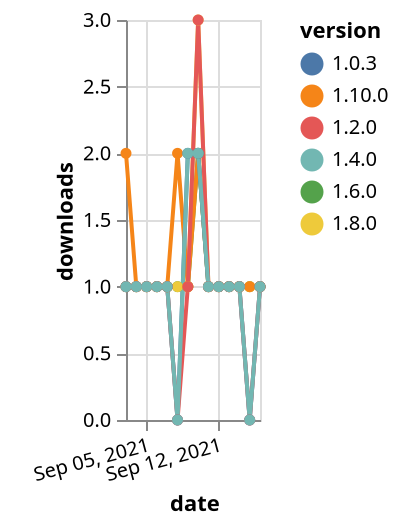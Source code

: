 {"$schema": "https://vega.github.io/schema/vega-lite/v5.json", "description": "A simple bar chart with embedded data.", "data": {"values": [{"date": "2021-09-03", "total": 162, "delta": 1, "version": "1.6.0"}, {"date": "2021-09-04", "total": 163, "delta": 1, "version": "1.6.0"}, {"date": "2021-09-05", "total": 164, "delta": 1, "version": "1.6.0"}, {"date": "2021-09-06", "total": 165, "delta": 1, "version": "1.6.0"}, {"date": "2021-09-07", "total": 166, "delta": 1, "version": "1.6.0"}, {"date": "2021-09-08", "total": 167, "delta": 1, "version": "1.6.0"}, {"date": "2021-09-09", "total": 168, "delta": 1, "version": "1.6.0"}, {"date": "2021-09-10", "total": 170, "delta": 2, "version": "1.6.0"}, {"date": "2021-09-11", "total": 171, "delta": 1, "version": "1.6.0"}, {"date": "2021-09-12", "total": 172, "delta": 1, "version": "1.6.0"}, {"date": "2021-09-13", "total": 173, "delta": 1, "version": "1.6.0"}, {"date": "2021-09-14", "total": 174, "delta": 1, "version": "1.6.0"}, {"date": "2021-09-15", "total": 175, "delta": 1, "version": "1.6.0"}, {"date": "2021-09-16", "total": 176, "delta": 1, "version": "1.6.0"}, {"date": "2021-09-03", "total": 181, "delta": 1, "version": "1.8.0"}, {"date": "2021-09-04", "total": 182, "delta": 1, "version": "1.8.0"}, {"date": "2021-09-05", "total": 183, "delta": 1, "version": "1.8.0"}, {"date": "2021-09-06", "total": 184, "delta": 1, "version": "1.8.0"}, {"date": "2021-09-07", "total": 185, "delta": 1, "version": "1.8.0"}, {"date": "2021-09-08", "total": 186, "delta": 1, "version": "1.8.0"}, {"date": "2021-09-09", "total": 187, "delta": 1, "version": "1.8.0"}, {"date": "2021-09-10", "total": 190, "delta": 3, "version": "1.8.0"}, {"date": "2021-09-11", "total": 191, "delta": 1, "version": "1.8.0"}, {"date": "2021-09-12", "total": 192, "delta": 1, "version": "1.8.0"}, {"date": "2021-09-13", "total": 193, "delta": 1, "version": "1.8.0"}, {"date": "2021-09-14", "total": 194, "delta": 1, "version": "1.8.0"}, {"date": "2021-09-15", "total": 195, "delta": 1, "version": "1.8.0"}, {"date": "2021-09-16", "total": 196, "delta": 1, "version": "1.8.0"}, {"date": "2021-09-03", "total": 119, "delta": 2, "version": "1.10.0"}, {"date": "2021-09-04", "total": 120, "delta": 1, "version": "1.10.0"}, {"date": "2021-09-05", "total": 121, "delta": 1, "version": "1.10.0"}, {"date": "2021-09-06", "total": 122, "delta": 1, "version": "1.10.0"}, {"date": "2021-09-07", "total": 123, "delta": 1, "version": "1.10.0"}, {"date": "2021-09-08", "total": 125, "delta": 2, "version": "1.10.0"}, {"date": "2021-09-09", "total": 126, "delta": 1, "version": "1.10.0"}, {"date": "2021-09-10", "total": 128, "delta": 2, "version": "1.10.0"}, {"date": "2021-09-11", "total": 129, "delta": 1, "version": "1.10.0"}, {"date": "2021-09-12", "total": 130, "delta": 1, "version": "1.10.0"}, {"date": "2021-09-13", "total": 131, "delta": 1, "version": "1.10.0"}, {"date": "2021-09-14", "total": 132, "delta": 1, "version": "1.10.0"}, {"date": "2021-09-15", "total": 133, "delta": 1, "version": "1.10.0"}, {"date": "2021-09-16", "total": 134, "delta": 1, "version": "1.10.0"}, {"date": "2021-09-03", "total": 229, "delta": 1, "version": "1.0.3"}, {"date": "2021-09-04", "total": 230, "delta": 1, "version": "1.0.3"}, {"date": "2021-09-05", "total": 231, "delta": 1, "version": "1.0.3"}, {"date": "2021-09-06", "total": 232, "delta": 1, "version": "1.0.3"}, {"date": "2021-09-07", "total": 233, "delta": 1, "version": "1.0.3"}, {"date": "2021-09-08", "total": 233, "delta": 0, "version": "1.0.3"}, {"date": "2021-09-09", "total": 235, "delta": 2, "version": "1.0.3"}, {"date": "2021-09-10", "total": 237, "delta": 2, "version": "1.0.3"}, {"date": "2021-09-11", "total": 238, "delta": 1, "version": "1.0.3"}, {"date": "2021-09-12", "total": 239, "delta": 1, "version": "1.0.3"}, {"date": "2021-09-13", "total": 240, "delta": 1, "version": "1.0.3"}, {"date": "2021-09-14", "total": 241, "delta": 1, "version": "1.0.3"}, {"date": "2021-09-15", "total": 241, "delta": 0, "version": "1.0.3"}, {"date": "2021-09-16", "total": 242, "delta": 1, "version": "1.0.3"}, {"date": "2021-09-03", "total": 326, "delta": 1, "version": "1.2.0"}, {"date": "2021-09-04", "total": 327, "delta": 1, "version": "1.2.0"}, {"date": "2021-09-05", "total": 328, "delta": 1, "version": "1.2.0"}, {"date": "2021-09-06", "total": 329, "delta": 1, "version": "1.2.0"}, {"date": "2021-09-07", "total": 330, "delta": 1, "version": "1.2.0"}, {"date": "2021-09-08", "total": 330, "delta": 0, "version": "1.2.0"}, {"date": "2021-09-09", "total": 331, "delta": 1, "version": "1.2.0"}, {"date": "2021-09-10", "total": 334, "delta": 3, "version": "1.2.0"}, {"date": "2021-09-11", "total": 335, "delta": 1, "version": "1.2.0"}, {"date": "2021-09-12", "total": 336, "delta": 1, "version": "1.2.0"}, {"date": "2021-09-13", "total": 337, "delta": 1, "version": "1.2.0"}, {"date": "2021-09-14", "total": 338, "delta": 1, "version": "1.2.0"}, {"date": "2021-09-15", "total": 338, "delta": 0, "version": "1.2.0"}, {"date": "2021-09-16", "total": 339, "delta": 1, "version": "1.2.0"}, {"date": "2021-09-03", "total": 178, "delta": 1, "version": "1.4.0"}, {"date": "2021-09-04", "total": 179, "delta": 1, "version": "1.4.0"}, {"date": "2021-09-05", "total": 180, "delta": 1, "version": "1.4.0"}, {"date": "2021-09-06", "total": 181, "delta": 1, "version": "1.4.0"}, {"date": "2021-09-07", "total": 182, "delta": 1, "version": "1.4.0"}, {"date": "2021-09-08", "total": 182, "delta": 0, "version": "1.4.0"}, {"date": "2021-09-09", "total": 184, "delta": 2, "version": "1.4.0"}, {"date": "2021-09-10", "total": 186, "delta": 2, "version": "1.4.0"}, {"date": "2021-09-11", "total": 187, "delta": 1, "version": "1.4.0"}, {"date": "2021-09-12", "total": 188, "delta": 1, "version": "1.4.0"}, {"date": "2021-09-13", "total": 189, "delta": 1, "version": "1.4.0"}, {"date": "2021-09-14", "total": 190, "delta": 1, "version": "1.4.0"}, {"date": "2021-09-15", "total": 190, "delta": 0, "version": "1.4.0"}, {"date": "2021-09-16", "total": 191, "delta": 1, "version": "1.4.0"}]}, "width": "container", "mark": {"type": "line", "point": {"filled": true}}, "encoding": {"x": {"field": "date", "type": "temporal", "timeUnit": "yearmonthdate", "title": "date", "axis": {"labelAngle": -15}}, "y": {"field": "delta", "type": "quantitative", "title": "downloads"}, "color": {"field": "version", "type": "nominal"}, "tooltip": {"field": "delta"}}}